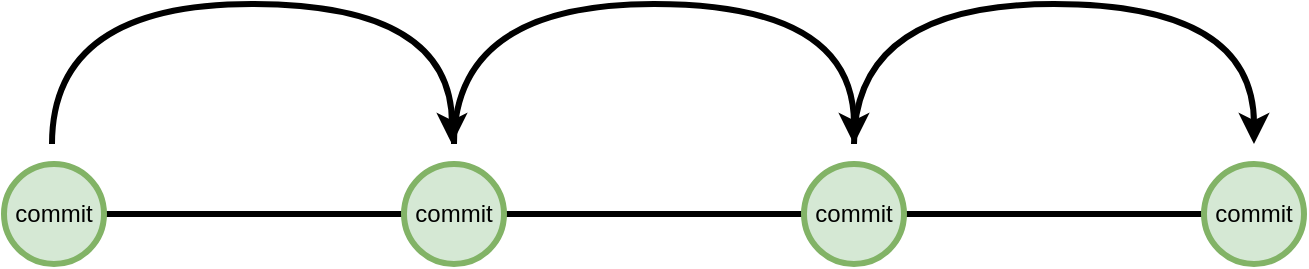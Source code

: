 <mxfile version="24.7.17">
  <diagram name="Page-1" id="yMOp3txGU8GjzoFIvgic">
    <mxGraphModel dx="1026" dy="688" grid="1" gridSize="10" guides="1" tooltips="1" connect="1" arrows="1" fold="1" page="1" pageScale="1" pageWidth="827" pageHeight="1169" math="0" shadow="0">
      <root>
        <mxCell id="0" />
        <mxCell id="1" parent="0" />
        <mxCell id="Krd_W6XfxrQ1XzyGEe3o-5" style="edgeStyle=orthogonalEdgeStyle;rounded=0;orthogonalLoop=1;jettySize=auto;html=1;endArrow=none;endFill=0;strokeWidth=3;" parent="1" source="Krd_W6XfxrQ1XzyGEe3o-1" target="Krd_W6XfxrQ1XzyGEe3o-2" edge="1">
          <mxGeometry relative="1" as="geometry" />
        </mxCell>
        <mxCell id="Krd_W6XfxrQ1XzyGEe3o-1" value="commit" style="ellipse;whiteSpace=wrap;html=1;fillColor=#d5e8d4;strokeColor=#82b366;strokeWidth=3;" parent="1" vertex="1">
          <mxGeometry x="75" y="160" width="50" height="50" as="geometry" />
        </mxCell>
        <mxCell id="ukLrMctXmGFwFIPji665-2" style="edgeStyle=orthogonalEdgeStyle;shape=connector;rounded=0;orthogonalLoop=1;jettySize=auto;html=1;strokeColor=default;strokeWidth=3;align=center;verticalAlign=middle;fontFamily=Helvetica;fontSize=11;fontColor=default;labelBackgroundColor=default;endArrow=none;endFill=0;" edge="1" parent="1" source="Krd_W6XfxrQ1XzyGEe3o-2" target="Krd_W6XfxrQ1XzyGEe3o-3">
          <mxGeometry relative="1" as="geometry" />
        </mxCell>
        <mxCell id="Krd_W6XfxrQ1XzyGEe3o-2" value="&lt;div&gt;commit&lt;/div&gt;" style="ellipse;whiteSpace=wrap;html=1;fillColor=#d5e8d4;strokeColor=#82b366;strokeWidth=3;" parent="1" vertex="1">
          <mxGeometry x="275" y="160" width="50" height="50" as="geometry" />
        </mxCell>
        <mxCell id="ukLrMctXmGFwFIPji665-3" style="edgeStyle=orthogonalEdgeStyle;shape=connector;rounded=0;orthogonalLoop=1;jettySize=auto;html=1;strokeColor=default;strokeWidth=3;align=center;verticalAlign=middle;fontFamily=Helvetica;fontSize=11;fontColor=default;labelBackgroundColor=default;endArrow=none;endFill=0;" edge="1" parent="1" source="Krd_W6XfxrQ1XzyGEe3o-3" target="Krd_W6XfxrQ1XzyGEe3o-4">
          <mxGeometry relative="1" as="geometry" />
        </mxCell>
        <mxCell id="Krd_W6XfxrQ1XzyGEe3o-3" value="commit" style="ellipse;whiteSpace=wrap;html=1;fillColor=#d5e8d4;strokeColor=#82b366;strokeWidth=3;" parent="1" vertex="1">
          <mxGeometry x="475" y="160" width="50" height="50" as="geometry" />
        </mxCell>
        <mxCell id="Krd_W6XfxrQ1XzyGEe3o-4" value="&lt;div&gt;commit&lt;/div&gt;" style="ellipse;whiteSpace=wrap;html=1;fillColor=#d5e8d4;strokeColor=#82b366;strokeWidth=3;" parent="1" vertex="1">
          <mxGeometry x="675" y="160" width="50" height="50" as="geometry" />
        </mxCell>
        <mxCell id="ukLrMctXmGFwFIPji665-7" value="" style="curved=1;endArrow=classic;html=1;rounded=0;strokeColor=default;strokeWidth=3;align=center;verticalAlign=middle;fontFamily=Helvetica;fontSize=11;fontColor=default;labelBackgroundColor=default;edgeStyle=orthogonalEdgeStyle;" edge="1" parent="1">
          <mxGeometry width="50" height="50" relative="1" as="geometry">
            <mxPoint x="99" y="150" as="sourcePoint" />
            <mxPoint x="299" y="150" as="targetPoint" />
            <Array as="points">
              <mxPoint x="99" y="80" />
              <mxPoint x="299" y="80" />
            </Array>
          </mxGeometry>
        </mxCell>
        <mxCell id="ukLrMctXmGFwFIPji665-8" value="" style="curved=1;endArrow=classic;html=1;rounded=0;strokeColor=default;strokeWidth=3;align=center;verticalAlign=middle;fontFamily=Helvetica;fontSize=11;fontColor=default;labelBackgroundColor=default;edgeStyle=orthogonalEdgeStyle;" edge="1" parent="1">
          <mxGeometry width="50" height="50" relative="1" as="geometry">
            <mxPoint x="300" y="150" as="sourcePoint" />
            <mxPoint x="500" y="150" as="targetPoint" />
            <Array as="points">
              <mxPoint x="300" y="80" />
              <mxPoint x="500" y="80" />
            </Array>
          </mxGeometry>
        </mxCell>
        <mxCell id="ukLrMctXmGFwFIPji665-9" value="" style="curved=1;endArrow=classic;html=1;rounded=0;strokeColor=default;strokeWidth=3;align=center;verticalAlign=middle;fontFamily=Helvetica;fontSize=11;fontColor=default;labelBackgroundColor=default;edgeStyle=orthogonalEdgeStyle;" edge="1" parent="1">
          <mxGeometry width="50" height="50" relative="1" as="geometry">
            <mxPoint x="500" y="150" as="sourcePoint" />
            <mxPoint x="700" y="150" as="targetPoint" />
            <Array as="points">
              <mxPoint x="500" y="80" />
              <mxPoint x="700" y="80" />
            </Array>
          </mxGeometry>
        </mxCell>
      </root>
    </mxGraphModel>
  </diagram>
</mxfile>
